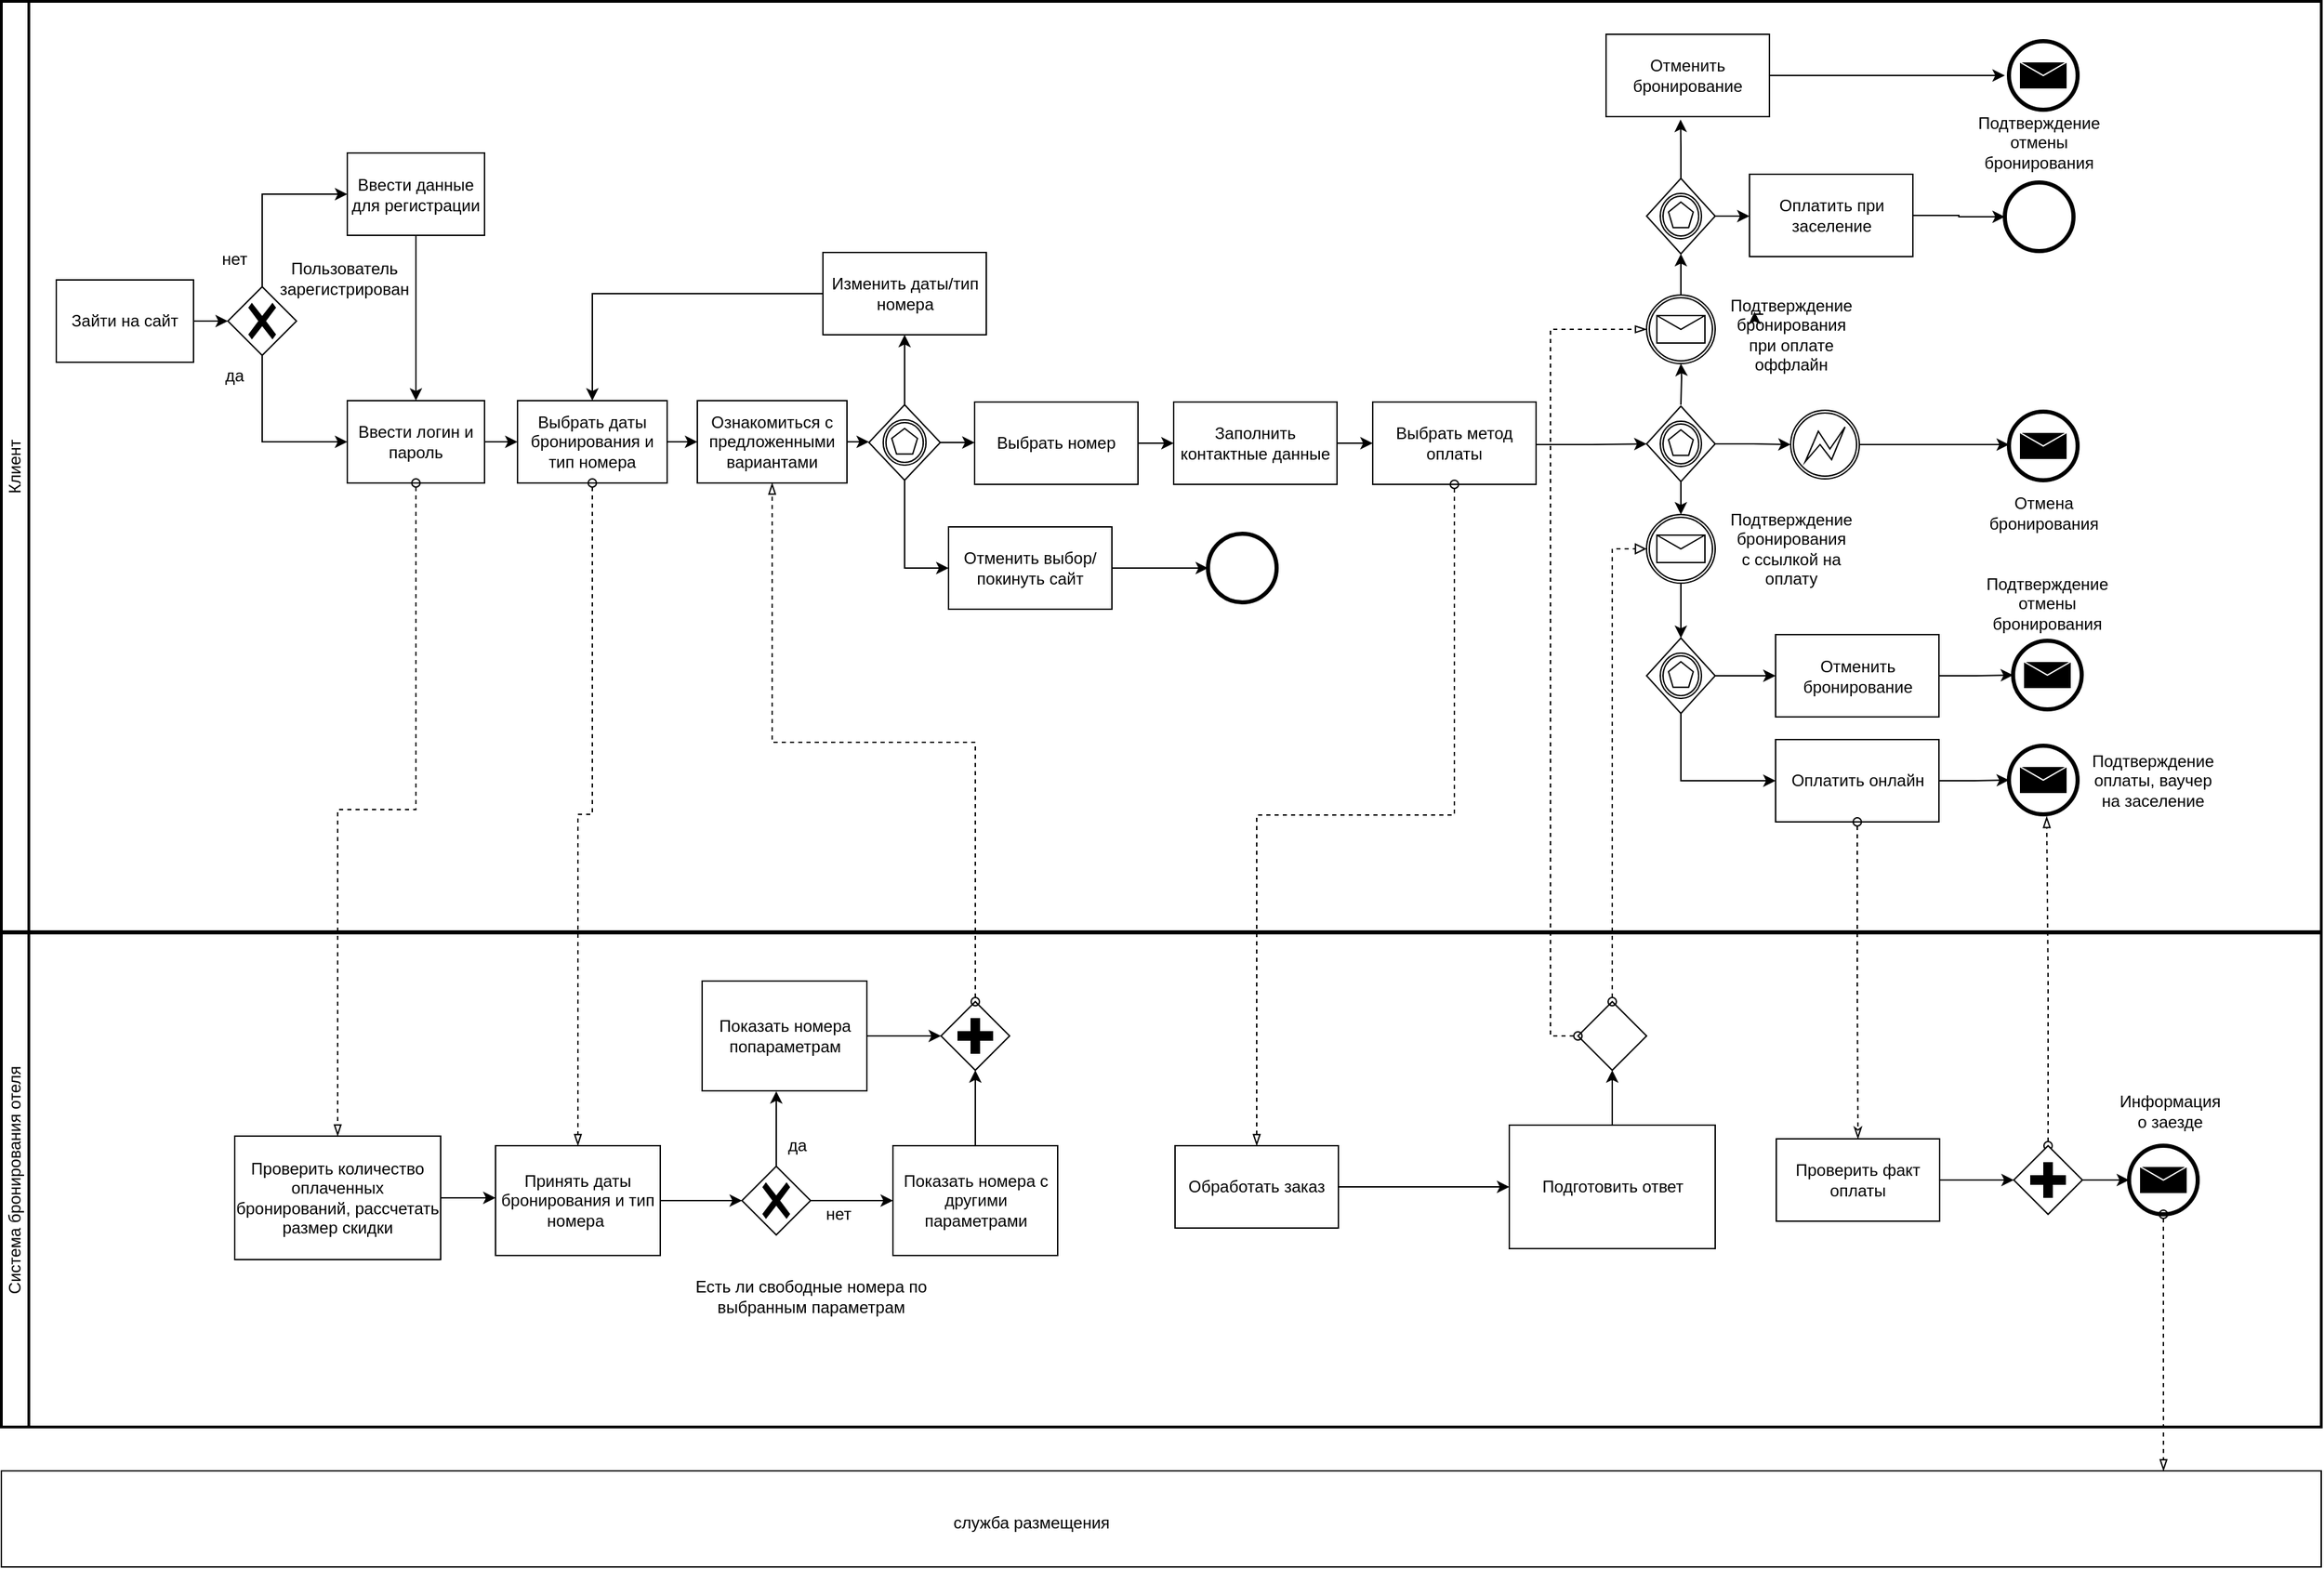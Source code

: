<mxfile version="26.0.10">
  <diagram name="Страница — 1" id="-8I3Ju_DQWI-anv-8iCS">
    <mxGraphModel dx="2570" dy="2111" grid="1" gridSize="10" guides="1" tooltips="1" connect="1" arrows="1" fold="1" page="1" pageScale="1" pageWidth="827" pageHeight="1169" math="0" shadow="0">
      <root>
        <mxCell id="0" />
        <mxCell id="1" parent="0" />
        <mxCell id="0EsYlZYB2VsYlDsrYex--1" value="Клиент" style="swimlane;html=1;startSize=20;fontStyle=0;collapsible=0;horizontal=0;swimlaneLine=1;swimlaneFillColor=#ffffff;strokeWidth=2;whiteSpace=wrap;movable=1;resizable=1;rotatable=1;deletable=1;editable=1;locked=0;connectable=1;" parent="1" vertex="1">
          <mxGeometry x="-70" y="-94" width="1690" height="678" as="geometry" />
        </mxCell>
        <mxCell id="0EsYlZYB2VsYlDsrYex--4" value="Выбрать даты бронирования и тип номера" style="points=[[0.25,0,0],[0.5,0,0],[0.75,0,0],[1,0.25,0],[1,0.5,0],[1,0.75,0],[0.75,1,0],[0.5,1,0],[0.25,1,0],[0,0.75,0],[0,0.5,0],[0,0.25,0]];shape=mxgraph.bpmn.task2;whiteSpace=wrap;rectStyle=rounded;size=10;html=1;container=1;expand=0;collapsible=0;taskMarker=abstract;" parent="0EsYlZYB2VsYlDsrYex--1" vertex="1">
          <mxGeometry x="376" y="291" width="109" height="60" as="geometry" />
        </mxCell>
        <mxCell id="0EsYlZYB2VsYlDsrYex--5" value="Зайти на сайт" style="points=[[0.25,0,0],[0.5,0,0],[0.75,0,0],[1,0.25,0],[1,0.5,0],[1,0.75,0],[0.75,1,0],[0.5,1,0],[0.25,1,0],[0,0.75,0],[0,0.5,0],[0,0.25,0]];shape=mxgraph.bpmn.task2;whiteSpace=wrap;rectStyle=rounded;size=10;html=1;container=1;expand=0;collapsible=0;taskMarker=abstract;" parent="0EsYlZYB2VsYlDsrYex--1" vertex="1">
          <mxGeometry x="40" y="203" width="100" height="60" as="geometry" />
        </mxCell>
        <mxCell id="0EsYlZYB2VsYlDsrYex--16" style="edgeStyle=orthogonalEdgeStyle;rounded=0;orthogonalLoop=1;jettySize=auto;html=1;exitX=0.5;exitY=1;exitDx=0;exitDy=0;exitPerimeter=0;" parent="0EsYlZYB2VsYlDsrYex--1" source="0EsYlZYB2VsYlDsrYex--12" target="0EsYlZYB2VsYlDsrYex--13" edge="1">
          <mxGeometry relative="1" as="geometry" />
        </mxCell>
        <mxCell id="0EsYlZYB2VsYlDsrYex--12" value="Ввести данные для регистрации" style="points=[[0.25,0,0],[0.5,0,0],[0.75,0,0],[1,0.25,0],[1,0.5,0],[1,0.75,0],[0.75,1,0],[0.5,1,0],[0.25,1,0],[0,0.75,0],[0,0.5,0],[0,0.25,0]];shape=mxgraph.bpmn.task2;whiteSpace=wrap;rectStyle=rounded;size=10;html=1;container=1;expand=0;collapsible=0;taskMarker=abstract;" parent="0EsYlZYB2VsYlDsrYex--1" vertex="1">
          <mxGeometry x="252" y="110.5" width="100" height="60" as="geometry" />
        </mxCell>
        <mxCell id="0EsYlZYB2VsYlDsrYex--13" value="Ввести логин и пароль" style="points=[[0.25,0,0],[0.5,0,0],[0.75,0,0],[1,0.25,0],[1,0.5,0],[1,0.75,0],[0.75,1,0],[0.5,1,0],[0.25,1,0],[0,0.75,0],[0,0.5,0],[0,0.25,0]];shape=mxgraph.bpmn.task2;whiteSpace=wrap;rectStyle=rounded;size=10;html=1;container=1;expand=0;collapsible=0;taskMarker=abstract;" parent="0EsYlZYB2VsYlDsrYex--1" vertex="1">
          <mxGeometry x="252" y="291" width="100" height="60" as="geometry" />
        </mxCell>
        <mxCell id="0EsYlZYB2VsYlDsrYex--10" value="" style="points=[[0.25,0.25,0],[0.5,0,0],[0.75,0.25,0],[1,0.5,0],[0.75,0.75,0],[0.5,1,0],[0.25,0.75,0],[0,0.5,0]];shape=mxgraph.bpmn.gateway2;html=1;verticalLabelPosition=bottom;labelBackgroundColor=#ffffff;verticalAlign=top;align=center;perimeter=rhombusPerimeter;outlineConnect=0;outline=none;symbol=none;gwType=exclusive;" parent="0EsYlZYB2VsYlDsrYex--1" vertex="1">
          <mxGeometry x="165" y="208" width="50" height="50" as="geometry" />
        </mxCell>
        <mxCell id="0EsYlZYB2VsYlDsrYex--14" style="edgeStyle=orthogonalEdgeStyle;rounded=0;orthogonalLoop=1;jettySize=auto;html=1;exitX=0.5;exitY=0;exitDx=0;exitDy=0;exitPerimeter=0;entryX=0;entryY=0.5;entryDx=0;entryDy=0;entryPerimeter=0;" parent="0EsYlZYB2VsYlDsrYex--1" source="0EsYlZYB2VsYlDsrYex--10" target="0EsYlZYB2VsYlDsrYex--12" edge="1">
          <mxGeometry relative="1" as="geometry" />
        </mxCell>
        <mxCell id="0EsYlZYB2VsYlDsrYex--15" style="edgeStyle=orthogonalEdgeStyle;rounded=0;orthogonalLoop=1;jettySize=auto;html=1;exitX=0.5;exitY=1;exitDx=0;exitDy=0;exitPerimeter=0;entryX=0;entryY=0.5;entryDx=0;entryDy=0;entryPerimeter=0;" parent="0EsYlZYB2VsYlDsrYex--1" source="0EsYlZYB2VsYlDsrYex--10" target="0EsYlZYB2VsYlDsrYex--13" edge="1">
          <mxGeometry relative="1" as="geometry" />
        </mxCell>
        <mxCell id="0EsYlZYB2VsYlDsrYex--21" style="edgeStyle=orthogonalEdgeStyle;rounded=0;orthogonalLoop=1;jettySize=auto;html=1;exitX=1;exitY=0.5;exitDx=0;exitDy=0;exitPerimeter=0;entryX=0;entryY=0.5;entryDx=0;entryDy=0;entryPerimeter=0;" parent="0EsYlZYB2VsYlDsrYex--1" source="0EsYlZYB2VsYlDsrYex--5" target="0EsYlZYB2VsYlDsrYex--10" edge="1">
          <mxGeometry relative="1" as="geometry" />
        </mxCell>
        <mxCell id="0EsYlZYB2VsYlDsrYex--18" value="нет" style="text;strokeColor=none;align=center;fillColor=none;html=1;verticalAlign=middle;whiteSpace=wrap;rounded=0;" parent="0EsYlZYB2VsYlDsrYex--1" vertex="1">
          <mxGeometry x="140" y="173" width="60" height="30" as="geometry" />
        </mxCell>
        <mxCell id="0EsYlZYB2VsYlDsrYex--20" value="Пользователь зарегистрирован" style="text;strokeColor=none;align=center;fillColor=none;html=1;verticalAlign=middle;whiteSpace=wrap;rounded=0;" parent="0EsYlZYB2VsYlDsrYex--1" vertex="1">
          <mxGeometry x="220" y="187" width="60" height="30" as="geometry" />
        </mxCell>
        <mxCell id="0EsYlZYB2VsYlDsrYex--19" value="да" style="text;strokeColor=none;align=center;fillColor=none;html=1;verticalAlign=middle;whiteSpace=wrap;rounded=0;" parent="0EsYlZYB2VsYlDsrYex--1" vertex="1">
          <mxGeometry x="140" y="258" width="60" height="30" as="geometry" />
        </mxCell>
        <mxCell id="0EsYlZYB2VsYlDsrYex--26" value="Выбрать номер" style="points=[[0.25,0,0],[0.5,0,0],[0.75,0,0],[1,0.25,0],[1,0.5,0],[1,0.75,0],[0.75,1,0],[0.5,1,0],[0.25,1,0],[0,0.75,0],[0,0.5,0],[0,0.25,0]];shape=mxgraph.bpmn.task2;whiteSpace=wrap;rectStyle=rounded;size=10;html=1;container=1;expand=0;collapsible=0;taskMarker=abstract;" parent="0EsYlZYB2VsYlDsrYex--1" vertex="1">
          <mxGeometry x="709" y="292" width="119" height="60" as="geometry" />
        </mxCell>
        <mxCell id="bJJzOUb5ZiV7AwPKgK84-37" style="edgeStyle=orthogonalEdgeStyle;rounded=0;orthogonalLoop=1;jettySize=auto;html=1;exitX=1;exitY=0.5;exitDx=0;exitDy=0;exitPerimeter=0;" edge="1" parent="0EsYlZYB2VsYlDsrYex--1" source="0EsYlZYB2VsYlDsrYex--27" target="0EsYlZYB2VsYlDsrYex--34">
          <mxGeometry relative="1" as="geometry" />
        </mxCell>
        <mxCell id="0EsYlZYB2VsYlDsrYex--27" value="Заполнить контактные данные" style="points=[[0.25,0,0],[0.5,0,0],[0.75,0,0],[1,0.25,0],[1,0.5,0],[1,0.75,0],[0.75,1,0],[0.5,1,0],[0.25,1,0],[0,0.75,0],[0,0.5,0],[0,0.25,0]];shape=mxgraph.bpmn.task2;whiteSpace=wrap;rectStyle=rounded;size=10;html=1;container=1;expand=0;collapsible=0;taskMarker=abstract;" parent="0EsYlZYB2VsYlDsrYex--1" vertex="1">
          <mxGeometry x="854" y="292" width="119" height="60" as="geometry" />
        </mxCell>
        <mxCell id="bJJzOUb5ZiV7AwPKgK84-1" style="edgeStyle=orthogonalEdgeStyle;rounded=0;orthogonalLoop=1;jettySize=auto;html=1;exitX=0.5;exitY=0;exitDx=0;exitDy=0;exitPerimeter=0;" edge="1" parent="0EsYlZYB2VsYlDsrYex--1" source="0EsYlZYB2VsYlDsrYex--31">
          <mxGeometry relative="1" as="geometry">
            <mxPoint x="1223.5" y="184" as="targetPoint" />
          </mxGeometry>
        </mxCell>
        <mxCell id="0EsYlZYB2VsYlDsrYex--31" value="" style="points=[[0.145,0.145,0],[0.5,0,0],[0.855,0.145,0],[1,0.5,0],[0.855,0.855,0],[0.5,1,0],[0.145,0.855,0],[0,0.5,0]];shape=mxgraph.bpmn.event;html=1;verticalLabelPosition=bottom;labelBackgroundColor=#ffffff;verticalAlign=top;align=center;perimeter=ellipsePerimeter;outlineConnect=0;aspect=fixed;outline=catching;symbol=message;" parent="0EsYlZYB2VsYlDsrYex--1" vertex="1">
          <mxGeometry x="1198.5" y="214" width="50" height="50" as="geometry" />
        </mxCell>
        <mxCell id="0EsYlZYB2VsYlDsrYex--33" value="Подтверждение бронирования с ссылкой на оплату" style="text;strokeColor=none;align=center;fillColor=none;html=1;verticalAlign=middle;whiteSpace=wrap;rounded=0;" parent="0EsYlZYB2VsYlDsrYex--1" vertex="1">
          <mxGeometry x="1263.5" y="384" width="80" height="30" as="geometry" />
        </mxCell>
        <mxCell id="0EsYlZYB2VsYlDsrYex--39" value="" style="points=[[0.25,0.25,0],[0.5,0,0],[0.75,0.25,0],[1,0.5,0],[0.75,0.75,0],[0.5,1,0],[0.25,0.75,0],[0,0.5,0]];shape=mxgraph.bpmn.gateway2;html=1;verticalLabelPosition=bottom;labelBackgroundColor=#ffffff;verticalAlign=top;align=center;perimeter=rhombusPerimeter;outlineConnect=0;outline=catching;symbol=multiple;" parent="0EsYlZYB2VsYlDsrYex--1" vertex="1">
          <mxGeometry x="1198.5" y="295" width="50" height="55" as="geometry" />
        </mxCell>
        <mxCell id="0EsYlZYB2VsYlDsrYex--42" style="edgeStyle=orthogonalEdgeStyle;rounded=0;orthogonalLoop=1;jettySize=auto;html=1;" parent="0EsYlZYB2VsYlDsrYex--1" target="0EsYlZYB2VsYlDsrYex--31" edge="1">
          <mxGeometry relative="1" as="geometry">
            <mxPoint x="1223.5" y="294" as="sourcePoint" />
          </mxGeometry>
        </mxCell>
        <mxCell id="0EsYlZYB2VsYlDsrYex--43" value="Отмена бронирования" style="text;strokeColor=none;align=center;fillColor=none;html=1;verticalAlign=middle;whiteSpace=wrap;rounded=0;" parent="0EsYlZYB2VsYlDsrYex--1" vertex="1">
          <mxGeometry x="1447.5" y="358" width="80" height="30" as="geometry" />
        </mxCell>
        <mxCell id="bJJzOUb5ZiV7AwPKgK84-16" style="edgeStyle=orthogonalEdgeStyle;rounded=0;orthogonalLoop=1;jettySize=auto;html=1;exitX=0.5;exitY=1;exitDx=0;exitDy=0;exitPerimeter=0;" edge="1" parent="0EsYlZYB2VsYlDsrYex--1" source="0EsYlZYB2VsYlDsrYex--45">
          <mxGeometry relative="1" as="geometry">
            <mxPoint x="1223.5" y="464" as="targetPoint" />
          </mxGeometry>
        </mxCell>
        <mxCell id="0EsYlZYB2VsYlDsrYex--45" value="" style="points=[[0.145,0.145,0],[0.5,0,0],[0.855,0.145,0],[1,0.5,0],[0.855,0.855,0],[0.5,1,0],[0.145,0.855,0],[0,0.5,0]];shape=mxgraph.bpmn.event;html=1;verticalLabelPosition=bottom;labelBackgroundColor=#ffffff;verticalAlign=top;align=center;perimeter=ellipsePerimeter;outlineConnect=0;aspect=fixed;outline=catching;symbol=message;" parent="0EsYlZYB2VsYlDsrYex--1" vertex="1">
          <mxGeometry x="1198.5" y="374" width="50" height="50" as="geometry" />
        </mxCell>
        <mxCell id="0EsYlZYB2VsYlDsrYex--46" value="Подтверждение бронирования при оплате оффлайн" style="text;strokeColor=none;align=center;fillColor=none;html=1;verticalAlign=middle;whiteSpace=wrap;rounded=0;" parent="0EsYlZYB2VsYlDsrYex--1" vertex="1">
          <mxGeometry x="1263.5" y="228" width="80" height="30" as="geometry" />
        </mxCell>
        <mxCell id="bJJzOUb5ZiV7AwPKgK84-41" style="edgeStyle=orthogonalEdgeStyle;rounded=0;orthogonalLoop=1;jettySize=auto;html=1;exitX=1;exitY=0.5;exitDx=0;exitDy=0;exitPerimeter=0;" edge="1" parent="0EsYlZYB2VsYlDsrYex--1" source="0EsYlZYB2VsYlDsrYex--48">
          <mxGeometry relative="1" as="geometry">
            <mxPoint x="1462.5" y="323" as="targetPoint" />
          </mxGeometry>
        </mxCell>
        <mxCell id="0EsYlZYB2VsYlDsrYex--48" value="" style="points=[[0.145,0.145,0],[0.5,0,0],[0.855,0.145,0],[1,0.5,0],[0.855,0.855,0],[0.5,1,0],[0.145,0.855,0],[0,0.5,0]];shape=mxgraph.bpmn.event;html=1;verticalLabelPosition=bottom;labelBackgroundColor=#ffffff;verticalAlign=top;align=center;perimeter=ellipsePerimeter;outlineConnect=0;aspect=fixed;outline=boundInt;symbol=error;" parent="0EsYlZYB2VsYlDsrYex--1" vertex="1">
          <mxGeometry x="1303.5" y="298" width="50" height="50" as="geometry" />
        </mxCell>
        <mxCell id="0EsYlZYB2VsYlDsrYex--57" value="" style="points=[[0.25,0.25,0],[0.5,0,0],[0.75,0.25,0],[1,0.5,0],[0.75,0.75,0],[0.5,1,0],[0.25,0.75,0],[0,0.5,0]];shape=mxgraph.bpmn.gateway2;html=1;verticalLabelPosition=bottom;labelBackgroundColor=#ffffff;verticalAlign=top;align=center;perimeter=rhombusPerimeter;outlineConnect=0;outline=catching;symbol=multiple;" parent="0EsYlZYB2VsYlDsrYex--1" vertex="1">
          <mxGeometry x="1198.5" y="129" width="50" height="55" as="geometry" />
        </mxCell>
        <mxCell id="bJJzOUb5ZiV7AwPKgK84-2" value="Отменить бронирование" style="points=[[0.25,0,0],[0.5,0,0],[0.75,0,0],[1,0.25,0],[1,0.5,0],[1,0.75,0],[0.75,1,0],[0.5,1,0],[0.25,1,0],[0,0.75,0],[0,0.5,0],[0,0.25,0]];shape=mxgraph.bpmn.task2;whiteSpace=wrap;rectStyle=rounded;size=10;html=1;container=1;expand=0;collapsible=0;taskMarker=abstract;" vertex="1" parent="0EsYlZYB2VsYlDsrYex--1">
          <mxGeometry x="1169" y="24" width="119" height="60" as="geometry" />
        </mxCell>
        <mxCell id="bJJzOUb5ZiV7AwPKgK84-4" style="edgeStyle=orthogonalEdgeStyle;rounded=0;orthogonalLoop=1;jettySize=auto;html=1;exitX=0.5;exitY=0;exitDx=0;exitDy=0;exitPerimeter=0;entryX=0.456;entryY=1.036;entryDx=0;entryDy=0;entryPerimeter=0;" edge="1" parent="0EsYlZYB2VsYlDsrYex--1" source="0EsYlZYB2VsYlDsrYex--57" target="bJJzOUb5ZiV7AwPKgK84-2">
          <mxGeometry relative="1" as="geometry" />
        </mxCell>
        <mxCell id="bJJzOUb5ZiV7AwPKgK84-9" style="edgeStyle=orthogonalEdgeStyle;rounded=0;orthogonalLoop=1;jettySize=auto;html=1;exitX=1;exitY=0.5;exitDx=0;exitDy=0;exitPerimeter=0;entryX=0;entryY=0.5;entryDx=0;entryDy=0;entryPerimeter=0;" edge="1" parent="0EsYlZYB2VsYlDsrYex--1" source="bJJzOUb5ZiV7AwPKgK84-2">
          <mxGeometry relative="1" as="geometry">
            <mxPoint x="1459.5" y="54" as="targetPoint" />
          </mxGeometry>
        </mxCell>
        <mxCell id="bJJzOUb5ZiV7AwPKgK84-10" style="edgeStyle=orthogonalEdgeStyle;rounded=0;orthogonalLoop=1;jettySize=auto;html=1;exitX=0.5;exitY=1;exitDx=0;exitDy=0;exitPerimeter=0;entryX=0.5;entryY=0;entryDx=0;entryDy=0;entryPerimeter=0;" edge="1" parent="0EsYlZYB2VsYlDsrYex--1" source="0EsYlZYB2VsYlDsrYex--39" target="0EsYlZYB2VsYlDsrYex--45">
          <mxGeometry relative="1" as="geometry" />
        </mxCell>
        <mxCell id="bJJzOUb5ZiV7AwPKgK84-11" value="Отменить бронирование" style="points=[[0.25,0,0],[0.5,0,0],[0.75,0,0],[1,0.25,0],[1,0.5,0],[1,0.75,0],[0.75,1,0],[0.5,1,0],[0.25,1,0],[0,0.75,0],[0,0.5,0],[0,0.25,0]];shape=mxgraph.bpmn.task2;whiteSpace=wrap;rectStyle=rounded;size=10;html=1;container=1;expand=0;collapsible=0;taskMarker=abstract;" vertex="1" parent="0EsYlZYB2VsYlDsrYex--1">
          <mxGeometry x="1292.5" y="461.5" width="119" height="60" as="geometry" />
        </mxCell>
        <mxCell id="bJJzOUb5ZiV7AwPKgK84-13" style="edgeStyle=orthogonalEdgeStyle;rounded=0;orthogonalLoop=1;jettySize=auto;html=1;exitX=1;exitY=0.5;exitDx=0;exitDy=0;exitPerimeter=0;entryX=0;entryY=0.5;entryDx=0;entryDy=0;entryPerimeter=0;" edge="1" parent="0EsYlZYB2VsYlDsrYex--1" source="bJJzOUb5ZiV7AwPKgK84-11" target="bJJzOUb5ZiV7AwPKgK84-79">
          <mxGeometry relative="1" as="geometry">
            <mxPoint x="1459.5" y="491.5" as="targetPoint" />
          </mxGeometry>
        </mxCell>
        <mxCell id="bJJzOUb5ZiV7AwPKgK84-17" style="edgeStyle=orthogonalEdgeStyle;rounded=0;orthogonalLoop=1;jettySize=auto;html=1;exitX=1;exitY=0.5;exitDx=0;exitDy=0;exitPerimeter=0;entryX=0;entryY=0.5;entryDx=0;entryDy=0;entryPerimeter=0;" edge="1" parent="0EsYlZYB2VsYlDsrYex--1" source="bJJzOUb5ZiV7AwPKgK84-15" target="bJJzOUb5ZiV7AwPKgK84-11">
          <mxGeometry relative="1" as="geometry">
            <mxPoint x="1273.5" y="491.8" as="targetPoint" />
          </mxGeometry>
        </mxCell>
        <mxCell id="bJJzOUb5ZiV7AwPKgK84-15" value="" style="points=[[0.25,0.25,0],[0.5,0,0],[0.75,0.25,0],[1,0.5,0],[0.75,0.75,0],[0.5,1,0],[0.25,0.75,0],[0,0.5,0]];shape=mxgraph.bpmn.gateway2;html=1;verticalLabelPosition=bottom;labelBackgroundColor=#ffffff;verticalAlign=top;align=center;perimeter=rhombusPerimeter;outlineConnect=0;outline=catching;symbol=multiple;" vertex="1" parent="0EsYlZYB2VsYlDsrYex--1">
          <mxGeometry x="1198.5" y="464" width="50" height="55" as="geometry" />
        </mxCell>
        <mxCell id="bJJzOUb5ZiV7AwPKgK84-21" style="edgeStyle=orthogonalEdgeStyle;rounded=0;orthogonalLoop=1;jettySize=auto;html=1;exitX=1;exitY=0.5;exitDx=0;exitDy=0;exitPerimeter=0;entryX=0;entryY=0.5;entryDx=0;entryDy=0;entryPerimeter=0;" edge="1" parent="0EsYlZYB2VsYlDsrYex--1" source="bJJzOUb5ZiV7AwPKgK84-18" target="bJJzOUb5ZiV7AwPKgK84-83">
          <mxGeometry relative="1" as="geometry">
            <mxPoint x="1460.5" y="172" as="targetPoint" />
          </mxGeometry>
        </mxCell>
        <mxCell id="bJJzOUb5ZiV7AwPKgK84-18" value="Оплатить при заселение" style="points=[[0.25,0,0],[0.5,0,0],[0.75,0,0],[1,0.25,0],[1,0.5,0],[1,0.75,0],[0.75,1,0],[0.5,1,0],[0.25,1,0],[0,0.75,0],[0,0.5,0],[0,0.25,0]];shape=mxgraph.bpmn.task2;whiteSpace=wrap;rectStyle=rounded;size=10;html=1;container=1;expand=0;collapsible=0;taskMarker=abstract;" vertex="1" parent="0EsYlZYB2VsYlDsrYex--1">
          <mxGeometry x="1273.5" y="126" width="119" height="60" as="geometry" />
        </mxCell>
        <mxCell id="bJJzOUb5ZiV7AwPKgK84-52" style="edgeStyle=orthogonalEdgeStyle;rounded=0;orthogonalLoop=1;jettySize=auto;html=1;exitX=1;exitY=0.5;exitDx=0;exitDy=0;exitPerimeter=0;entryX=0;entryY=0.5;entryDx=0;entryDy=0;entryPerimeter=0;" edge="1" parent="0EsYlZYB2VsYlDsrYex--1" source="bJJzOUb5ZiV7AwPKgK84-23" target="0EsYlZYB2VsYlDsrYex--26">
          <mxGeometry relative="1" as="geometry">
            <mxPoint x="710" y="322.667" as="targetPoint" />
          </mxGeometry>
        </mxCell>
        <mxCell id="bJJzOUb5ZiV7AwPKgK84-23" value="" style="points=[[0.25,0.25,0],[0.5,0,0],[0.75,0.25,0],[1,0.5,0],[0.75,0.75,0],[0.5,1,0],[0.25,0.75,0],[0,0.5,0]];shape=mxgraph.bpmn.gateway2;html=1;verticalLabelPosition=bottom;labelBackgroundColor=#ffffff;verticalAlign=top;align=center;perimeter=rhombusPerimeter;outlineConnect=0;outline=catching;symbol=multiple;" vertex="1" parent="0EsYlZYB2VsYlDsrYex--1">
          <mxGeometry x="632" y="294" width="52" height="55" as="geometry" />
        </mxCell>
        <mxCell id="bJJzOUb5ZiV7AwPKgK84-27" value="Изменить даты/тип номера" style="points=[[0.25,0,0],[0.5,0,0],[0.75,0,0],[1,0.25,0],[1,0.5,0],[1,0.75,0],[0.75,1,0],[0.5,1,0],[0.25,1,0],[0,0.75,0],[0,0.5,0],[0,0.25,0]];shape=mxgraph.bpmn.task2;whiteSpace=wrap;rectStyle=rounded;size=10;html=1;container=1;expand=0;collapsible=0;taskMarker=abstract;" vertex="1" parent="0EsYlZYB2VsYlDsrYex--1">
          <mxGeometry x="598.5" y="183" width="119" height="60" as="geometry" />
        </mxCell>
        <mxCell id="bJJzOUb5ZiV7AwPKgK84-28" style="edgeStyle=orthogonalEdgeStyle;rounded=0;orthogonalLoop=1;jettySize=auto;html=1;exitX=0.5;exitY=0;exitDx=0;exitDy=0;exitPerimeter=0;entryX=0.5;entryY=1;entryDx=0;entryDy=0;entryPerimeter=0;" edge="1" parent="0EsYlZYB2VsYlDsrYex--1" source="bJJzOUb5ZiV7AwPKgK84-23" target="bJJzOUb5ZiV7AwPKgK84-27">
          <mxGeometry relative="1" as="geometry" />
        </mxCell>
        <mxCell id="bJJzOUb5ZiV7AwPKgK84-29" style="edgeStyle=orthogonalEdgeStyle;rounded=0;orthogonalLoop=1;jettySize=auto;html=1;exitX=0;exitY=0.5;exitDx=0;exitDy=0;exitPerimeter=0;entryX=0.5;entryY=0;entryDx=0;entryDy=0;entryPerimeter=0;" edge="1" parent="0EsYlZYB2VsYlDsrYex--1" source="bJJzOUb5ZiV7AwPKgK84-27" target="0EsYlZYB2VsYlDsrYex--4">
          <mxGeometry relative="1" as="geometry" />
        </mxCell>
        <mxCell id="bJJzOUb5ZiV7AwPKgK84-30" value="Отменить выбор/покинуть сайт" style="points=[[0.25,0,0],[0.5,0,0],[0.75,0,0],[1,0.25,0],[1,0.5,0],[1,0.75,0],[0.75,1,0],[0.5,1,0],[0.25,1,0],[0,0.75,0],[0,0.5,0],[0,0.25,0]];shape=mxgraph.bpmn.task2;whiteSpace=wrap;rectStyle=rounded;size=10;html=1;container=1;expand=0;collapsible=0;taskMarker=abstract;" vertex="1" parent="0EsYlZYB2VsYlDsrYex--1">
          <mxGeometry x="690" y="383" width="119" height="60" as="geometry" />
        </mxCell>
        <mxCell id="bJJzOUb5ZiV7AwPKgK84-32" style="edgeStyle=orthogonalEdgeStyle;rounded=0;orthogonalLoop=1;jettySize=auto;html=1;exitX=0.5;exitY=1;exitDx=0;exitDy=0;exitPerimeter=0;entryX=0;entryY=0.5;entryDx=0;entryDy=0;entryPerimeter=0;" edge="1" parent="0EsYlZYB2VsYlDsrYex--1" source="bJJzOUb5ZiV7AwPKgK84-23" target="bJJzOUb5ZiV7AwPKgK84-30">
          <mxGeometry relative="1" as="geometry" />
        </mxCell>
        <mxCell id="bJJzOUb5ZiV7AwPKgK84-33" value="" style="points=[[0.145,0.145,0],[0.5,0,0],[0.855,0.145,0],[1,0.5,0],[0.855,0.855,0],[0.5,1,0],[0.145,0.855,0],[0,0.5,0]];shape=mxgraph.bpmn.event;html=1;verticalLabelPosition=bottom;labelBackgroundColor=#ffffff;verticalAlign=top;align=center;perimeter=ellipsePerimeter;outlineConnect=0;aspect=fixed;outline=end;symbol=terminate2;" vertex="1" parent="0EsYlZYB2VsYlDsrYex--1">
          <mxGeometry x="879" y="388" width="50" height="50" as="geometry" />
        </mxCell>
        <mxCell id="bJJzOUb5ZiV7AwPKgK84-34" style="edgeStyle=orthogonalEdgeStyle;rounded=0;orthogonalLoop=1;jettySize=auto;html=1;exitX=1;exitY=0.5;exitDx=0;exitDy=0;exitPerimeter=0;entryX=0;entryY=0.5;entryDx=0;entryDy=0;entryPerimeter=0;" edge="1" parent="0EsYlZYB2VsYlDsrYex--1" source="bJJzOUb5ZiV7AwPKgK84-30" target="bJJzOUb5ZiV7AwPKgK84-33">
          <mxGeometry relative="1" as="geometry" />
        </mxCell>
        <mxCell id="bJJzOUb5ZiV7AwPKgK84-38" style="edgeStyle=orthogonalEdgeStyle;rounded=0;orthogonalLoop=1;jettySize=auto;html=1;exitX=1;exitY=0.517;exitDx=0;exitDy=0;exitPerimeter=0;entryX=0;entryY=0.5;entryDx=0;entryDy=0;entryPerimeter=0;" edge="1" parent="0EsYlZYB2VsYlDsrYex--1" source="0EsYlZYB2VsYlDsrYex--34" target="0EsYlZYB2VsYlDsrYex--39">
          <mxGeometry relative="1" as="geometry">
            <mxPoint x="1135" y="324" as="sourcePoint" />
          </mxGeometry>
        </mxCell>
        <mxCell id="bJJzOUb5ZiV7AwPKgK84-39" style="edgeStyle=orthogonalEdgeStyle;rounded=0;orthogonalLoop=1;jettySize=auto;html=1;exitX=1;exitY=0.5;exitDx=0;exitDy=0;exitPerimeter=0;entryX=0;entryY=0.5;entryDx=0;entryDy=0;entryPerimeter=0;" edge="1" parent="0EsYlZYB2VsYlDsrYex--1" source="0EsYlZYB2VsYlDsrYex--39" target="0EsYlZYB2VsYlDsrYex--48">
          <mxGeometry relative="1" as="geometry" />
        </mxCell>
        <mxCell id="bJJzOUb5ZiV7AwPKgK84-51" style="edgeStyle=orthogonalEdgeStyle;rounded=0;orthogonalLoop=1;jettySize=auto;html=1;exitX=1;exitY=0.5;exitDx=0;exitDy=0;exitPerimeter=0;entryX=0;entryY=0.5;entryDx=0;entryDy=0;entryPerimeter=0;" edge="1" parent="0EsYlZYB2VsYlDsrYex--1" source="0EsYlZYB2VsYlDsrYex--26" target="0EsYlZYB2VsYlDsrYex--27">
          <mxGeometry relative="1" as="geometry">
            <mxPoint x="833" y="321" as="sourcePoint" />
            <mxPoint x="872" y="322" as="targetPoint" />
          </mxGeometry>
        </mxCell>
        <mxCell id="bJJzOUb5ZiV7AwPKgK84-53" value="Ознакомиться с предложенными вариантами" style="points=[[0.25,0,0],[0.5,0,0],[0.75,0,0],[1,0.25,0],[1,0.5,0],[1,0.75,0],[0.75,1,0],[0.5,1,0],[0.25,1,0],[0,0.75,0],[0,0.5,0],[0,0.25,0]];shape=mxgraph.bpmn.task2;whiteSpace=wrap;rectStyle=rounded;size=10;html=1;container=1;expand=0;collapsible=0;taskMarker=abstract;" vertex="1" parent="0EsYlZYB2VsYlDsrYex--1">
          <mxGeometry x="507" y="291" width="109" height="60" as="geometry" />
        </mxCell>
        <mxCell id="bJJzOUb5ZiV7AwPKgK84-55" style="edgeStyle=orthogonalEdgeStyle;rounded=0;orthogonalLoop=1;jettySize=auto;html=1;exitX=1;exitY=0.5;exitDx=0;exitDy=0;exitPerimeter=0;entryX=0;entryY=0.5;entryDx=0;entryDy=0;entryPerimeter=0;" edge="1" parent="0EsYlZYB2VsYlDsrYex--1" source="bJJzOUb5ZiV7AwPKgK84-53" target="bJJzOUb5ZiV7AwPKgK84-23">
          <mxGeometry relative="1" as="geometry" />
        </mxCell>
        <mxCell id="bJJzOUb5ZiV7AwPKgK84-56" style="edgeStyle=orthogonalEdgeStyle;rounded=0;orthogonalLoop=1;jettySize=auto;html=1;exitX=1;exitY=0.5;exitDx=0;exitDy=0;exitPerimeter=0;entryX=0;entryY=0.5;entryDx=0;entryDy=0;entryPerimeter=0;" edge="1" parent="0EsYlZYB2VsYlDsrYex--1" source="0EsYlZYB2VsYlDsrYex--4" target="bJJzOUb5ZiV7AwPKgK84-53">
          <mxGeometry relative="1" as="geometry" />
        </mxCell>
        <mxCell id="bJJzOUb5ZiV7AwPKgK84-57" style="edgeStyle=orthogonalEdgeStyle;rounded=0;orthogonalLoop=1;jettySize=auto;html=1;exitX=1;exitY=0.5;exitDx=0;exitDy=0;exitPerimeter=0;entryX=0;entryY=0.5;entryDx=0;entryDy=0;entryPerimeter=0;" edge="1" parent="0EsYlZYB2VsYlDsrYex--1" source="0EsYlZYB2VsYlDsrYex--13" target="0EsYlZYB2VsYlDsrYex--4">
          <mxGeometry relative="1" as="geometry" />
        </mxCell>
        <mxCell id="bJJzOUb5ZiV7AwPKgK84-75" value="" style="points=[[0.145,0.145,0],[0.5,0,0],[0.855,0.145,0],[1,0.5,0],[0.855,0.855,0],[0.5,1,0],[0.145,0.855,0],[0,0.5,0]];shape=mxgraph.bpmn.event;html=1;verticalLabelPosition=bottom;labelBackgroundColor=#ffffff;verticalAlign=top;align=center;perimeter=ellipsePerimeter;outlineConnect=0;aspect=fixed;outline=end;symbol=message;" vertex="1" parent="0EsYlZYB2VsYlDsrYex--1">
          <mxGeometry x="1462.5" y="299" width="50" height="50" as="geometry" />
        </mxCell>
        <mxCell id="bJJzOUb5ZiV7AwPKgK84-77" value="" style="points=[[0.145,0.145,0],[0.5,0,0],[0.855,0.145,0],[1,0.5,0],[0.855,0.855,0],[0.5,1,0],[0.145,0.855,0],[0,0.5,0]];shape=mxgraph.bpmn.event;html=1;verticalLabelPosition=bottom;labelBackgroundColor=#ffffff;verticalAlign=top;align=center;perimeter=ellipsePerimeter;outlineConnect=0;aspect=fixed;outline=end;symbol=message;" vertex="1" parent="0EsYlZYB2VsYlDsrYex--1">
          <mxGeometry x="1462.5" y="29" width="50" height="50" as="geometry" />
        </mxCell>
        <mxCell id="bJJzOUb5ZiV7AwPKgK84-78" value="Подтверждение отмены бронирования" style="text;strokeColor=none;align=center;fillColor=none;html=1;verticalAlign=middle;whiteSpace=wrap;rounded=0;" vertex="1" parent="0EsYlZYB2VsYlDsrYex--1">
          <mxGeometry x="1437" y="88" width="95" height="30" as="geometry" />
        </mxCell>
        <mxCell id="bJJzOUb5ZiV7AwPKgK84-79" value="" style="points=[[0.145,0.145,0],[0.5,0,0],[0.855,0.145,0],[1,0.5,0],[0.855,0.855,0],[0.5,1,0],[0.145,0.855,0],[0,0.5,0]];shape=mxgraph.bpmn.event;html=1;verticalLabelPosition=bottom;labelBackgroundColor=#ffffff;verticalAlign=top;align=center;perimeter=ellipsePerimeter;outlineConnect=0;aspect=fixed;outline=end;symbol=message;" vertex="1" parent="0EsYlZYB2VsYlDsrYex--1">
          <mxGeometry x="1465.5" y="466" width="50" height="50" as="geometry" />
        </mxCell>
        <mxCell id="bJJzOUb5ZiV7AwPKgK84-80" value="Подтверждение отмены бронирования" style="text;strokeColor=none;align=center;fillColor=none;html=1;verticalAlign=middle;whiteSpace=wrap;rounded=0;" vertex="1" parent="0EsYlZYB2VsYlDsrYex--1">
          <mxGeometry x="1443" y="424" width="95" height="30" as="geometry" />
        </mxCell>
        <mxCell id="bJJzOUb5ZiV7AwPKgK84-83" value="" style="points=[[0.145,0.145,0],[0.5,0,0],[0.855,0.145,0],[1,0.5,0],[0.855,0.855,0],[0.5,1,0],[0.145,0.855,0],[0,0.5,0]];shape=mxgraph.bpmn.event;html=1;verticalLabelPosition=bottom;labelBackgroundColor=#ffffff;verticalAlign=top;align=center;perimeter=ellipsePerimeter;outlineConnect=0;aspect=fixed;outline=end;symbol=terminate2;" vertex="1" parent="0EsYlZYB2VsYlDsrYex--1">
          <mxGeometry x="1459.5" y="132" width="50" height="50" as="geometry" />
        </mxCell>
        <mxCell id="0EsYlZYB2VsYlDsrYex--34" value="Выбрать метод оплаты" style="points=[[0.25,0,0],[0.5,0,0],[0.75,0,0],[1,0.25,0],[1,0.5,0],[1,0.75,0],[0.75,1,0],[0.5,1,0],[0.25,1,0],[0,0.75,0],[0,0.5,0],[0,0.25,0]];shape=mxgraph.bpmn.task2;whiteSpace=wrap;rectStyle=rounded;size=10;html=1;container=1;expand=0;collapsible=0;taskMarker=abstract;" parent="0EsYlZYB2VsYlDsrYex--1" vertex="1">
          <mxGeometry x="999" y="292" width="119" height="60" as="geometry" />
        </mxCell>
        <mxCell id="bJJzOUb5ZiV7AwPKgK84-3" value="Оплатить онлайн" style="points=[[0.25,0,0],[0.5,0,0],[0.75,0,0],[1,0.25,0],[1,0.5,0],[1,0.75,0],[0.75,1,0],[0.5,1,0],[0.25,1,0],[0,0.75,0],[0,0.5,0],[0,0.25,0]];shape=mxgraph.bpmn.task2;whiteSpace=wrap;rectStyle=rounded;size=10;html=1;container=1;expand=0;collapsible=0;taskMarker=abstract;" vertex="1" parent="0EsYlZYB2VsYlDsrYex--1">
          <mxGeometry x="1292.5" y="538" width="119" height="60" as="geometry" />
        </mxCell>
        <mxCell id="bJJzOUb5ZiV7AwPKgK84-74" style="edgeStyle=orthogonalEdgeStyle;rounded=0;orthogonalLoop=1;jettySize=auto;html=1;exitX=1;exitY=0.5;exitDx=0;exitDy=0;exitPerimeter=0;entryX=0;entryY=0.5;entryDx=0;entryDy=0;entryPerimeter=0;" edge="1" parent="0EsYlZYB2VsYlDsrYex--1" source="bJJzOUb5ZiV7AwPKgK84-3" target="bJJzOUb5ZiV7AwPKgK84-73">
          <mxGeometry relative="1" as="geometry" />
        </mxCell>
        <mxCell id="bJJzOUb5ZiV7AwPKgK84-73" value="" style="points=[[0.145,0.145,0],[0.5,0,0],[0.855,0.145,0],[1,0.5,0],[0.855,0.855,0],[0.5,1,0],[0.145,0.855,0],[0,0.5,0]];shape=mxgraph.bpmn.event;html=1;verticalLabelPosition=bottom;labelBackgroundColor=#ffffff;verticalAlign=top;align=center;perimeter=ellipsePerimeter;outlineConnect=0;aspect=fixed;outline=end;symbol=message;" vertex="1" parent="0EsYlZYB2VsYlDsrYex--1">
          <mxGeometry x="1462.5" y="542.5" width="50" height="50" as="geometry" />
        </mxCell>
        <mxCell id="bJJzOUb5ZiV7AwPKgK84-76" value="Подтверждение оплаты, ваучер на заселение" style="text;strokeColor=none;align=center;fillColor=none;html=1;verticalAlign=middle;whiteSpace=wrap;rounded=0;" vertex="1" parent="0EsYlZYB2VsYlDsrYex--1">
          <mxGeometry x="1520" y="552.5" width="95" height="30" as="geometry" />
        </mxCell>
        <mxCell id="bJJzOUb5ZiV7AwPKgK84-113" style="edgeStyle=orthogonalEdgeStyle;rounded=0;orthogonalLoop=1;jettySize=auto;html=1;exitX=1;exitY=0.5;exitDx=0;exitDy=0;exitPerimeter=0;entryX=0;entryY=0.5;entryDx=0;entryDy=0;entryPerimeter=0;" edge="1" parent="0EsYlZYB2VsYlDsrYex--1" source="0EsYlZYB2VsYlDsrYex--57" target="bJJzOUb5ZiV7AwPKgK84-18">
          <mxGeometry relative="1" as="geometry" />
        </mxCell>
        <mxCell id="bJJzOUb5ZiV7AwPKgK84-114" style="edgeStyle=orthogonalEdgeStyle;rounded=0;orthogonalLoop=1;jettySize=auto;html=1;exitX=0.25;exitY=0;exitDx=0;exitDy=0;entryX=0.171;entryY=-0.057;entryDx=0;entryDy=0;entryPerimeter=0;" edge="1" parent="0EsYlZYB2VsYlDsrYex--1" source="0EsYlZYB2VsYlDsrYex--46" target="0EsYlZYB2VsYlDsrYex--46">
          <mxGeometry relative="1" as="geometry" />
        </mxCell>
        <mxCell id="bJJzOUb5ZiV7AwPKgK84-115" style="edgeStyle=orthogonalEdgeStyle;rounded=0;orthogonalLoop=1;jettySize=auto;html=1;exitX=0.5;exitY=1;exitDx=0;exitDy=0;exitPerimeter=0;entryX=0;entryY=0.5;entryDx=0;entryDy=0;entryPerimeter=0;" edge="1" parent="0EsYlZYB2VsYlDsrYex--1" source="bJJzOUb5ZiV7AwPKgK84-15" target="bJJzOUb5ZiV7AwPKgK84-3">
          <mxGeometry relative="1" as="geometry" />
        </mxCell>
        <mxCell id="0EsYlZYB2VsYlDsrYex--3" value="Служба размещения" style="swimlane;html=1;startSize=20;fontStyle=0;collapsible=0;horizontal=1;swimlaneLine=0;fillColor=none;whiteSpace=wrap;" parent="1" vertex="1">
          <mxGeometry x="10" y="860" width="810" height="35" as="geometry" />
        </mxCell>
        <mxCell id="0EsYlZYB2VsYlDsrYex--7" value="Система бронирования отеля" style="swimlane;html=1;startSize=20;fontStyle=0;collapsible=0;horizontal=0;swimlaneLine=1;swimlaneFillColor=#ffffff;strokeWidth=2;whiteSpace=wrap;" parent="1" vertex="1">
          <mxGeometry x="-70" y="585" width="1690" height="360" as="geometry" />
        </mxCell>
        <mxCell id="0EsYlZYB2VsYlDsrYex--8" value="Показать номера попараметрам" style="points=[[0.25,0,0],[0.5,0,0],[0.75,0,0],[1,0.25,0],[1,0.5,0],[1,0.75,0],[0.75,1,0],[0.5,1,0],[0.25,1,0],[0,0.75,0],[0,0.5,0],[0,0.25,0]];shape=mxgraph.bpmn.task2;whiteSpace=wrap;rectStyle=rounded;size=10;html=1;container=1;expand=0;collapsible=0;taskMarker=abstract;" parent="0EsYlZYB2VsYlDsrYex--7" vertex="1">
          <mxGeometry x="510.5" y="35" width="120" height="80" as="geometry" />
        </mxCell>
        <mxCell id="0EsYlZYB2VsYlDsrYex--9" value="Принять даты бронирования и тип номера&amp;nbsp;" style="points=[[0.25,0,0],[0.5,0,0],[0.75,0,0],[1,0.25,0],[1,0.5,0],[1,0.75,0],[0.75,1,0],[0.5,1,0],[0.25,1,0],[0,0.75,0],[0,0.5,0],[0,0.25,0]];shape=mxgraph.bpmn.task2;whiteSpace=wrap;rectStyle=rounded;size=10;html=1;container=1;expand=0;collapsible=0;taskMarker=abstract;" parent="0EsYlZYB2VsYlDsrYex--7" vertex="1">
          <mxGeometry x="360" y="155" width="120" height="80" as="geometry" />
        </mxCell>
        <mxCell id="bJJzOUb5ZiV7AwPKgK84-48" style="edgeStyle=orthogonalEdgeStyle;rounded=0;orthogonalLoop=1;jettySize=auto;html=1;exitX=1;exitY=0.5;exitDx=0;exitDy=0;exitPerimeter=0;entryX=0;entryY=0.5;entryDx=0;entryDy=0;entryPerimeter=0;" edge="1" parent="0EsYlZYB2VsYlDsrYex--7" source="bJJzOUb5ZiV7AwPKgK84-42" target="bJJzOUb5ZiV7AwPKgK84-46">
          <mxGeometry relative="1" as="geometry">
            <mxPoint x="819.5" y="196.667" as="targetPoint" />
          </mxGeometry>
        </mxCell>
        <mxCell id="bJJzOUb5ZiV7AwPKgK84-42" value="" style="points=[[0.25,0.25,0],[0.5,0,0],[0.75,0.25,0],[1,0.5,0],[0.75,0.75,0],[0.5,1,0],[0.25,0.75,0],[0,0.5,0]];shape=mxgraph.bpmn.gateway2;html=1;verticalLabelPosition=bottom;labelBackgroundColor=#ffffff;verticalAlign=top;align=center;perimeter=rhombusPerimeter;outlineConnect=0;outline=none;symbol=none;gwType=exclusive;" vertex="1" parent="0EsYlZYB2VsYlDsrYex--7">
          <mxGeometry x="539.5" y="170" width="50" height="50" as="geometry" />
        </mxCell>
        <mxCell id="bJJzOUb5ZiV7AwPKgK84-44" style="edgeStyle=orthogonalEdgeStyle;rounded=0;orthogonalLoop=1;jettySize=auto;html=1;exitX=1;exitY=0.5;exitDx=0;exitDy=0;exitPerimeter=0;entryX=0;entryY=0.5;entryDx=0;entryDy=0;entryPerimeter=0;" edge="1" parent="0EsYlZYB2VsYlDsrYex--7" source="0EsYlZYB2VsYlDsrYex--9" target="bJJzOUb5ZiV7AwPKgK84-42">
          <mxGeometry relative="1" as="geometry" />
        </mxCell>
        <mxCell id="bJJzOUb5ZiV7AwPKgK84-45" value="Есть ли свободные номера по выбранным параметрам" style="text;strokeColor=none;align=center;fillColor=none;html=1;verticalAlign=middle;whiteSpace=wrap;rounded=0;" vertex="1" parent="0EsYlZYB2VsYlDsrYex--7">
          <mxGeometry x="499.5" y="250" width="180" height="30" as="geometry" />
        </mxCell>
        <mxCell id="bJJzOUb5ZiV7AwPKgK84-60" style="edgeStyle=orthogonalEdgeStyle;rounded=0;orthogonalLoop=1;jettySize=auto;html=1;exitX=0.5;exitY=0;exitDx=0;exitDy=0;exitPerimeter=0;" edge="1" parent="0EsYlZYB2VsYlDsrYex--7" source="bJJzOUb5ZiV7AwPKgK84-46" target="bJJzOUb5ZiV7AwPKgK84-59">
          <mxGeometry relative="1" as="geometry" />
        </mxCell>
        <mxCell id="bJJzOUb5ZiV7AwPKgK84-46" value="Показать номера с другими параметрами" style="points=[[0.25,0,0],[0.5,0,0],[0.75,0,0],[1,0.25,0],[1,0.5,0],[1,0.75,0],[0.75,1,0],[0.5,1,0],[0.25,1,0],[0,0.75,0],[0,0.5,0],[0,0.25,0]];shape=mxgraph.bpmn.task2;whiteSpace=wrap;rectStyle=rounded;size=10;html=1;container=1;expand=0;collapsible=0;taskMarker=abstract;" vertex="1" parent="0EsYlZYB2VsYlDsrYex--7">
          <mxGeometry x="649.5" y="155" width="120" height="80" as="geometry" />
        </mxCell>
        <mxCell id="bJJzOUb5ZiV7AwPKgK84-47" style="edgeStyle=orthogonalEdgeStyle;rounded=0;orthogonalLoop=1;jettySize=auto;html=1;exitX=0.5;exitY=0;exitDx=0;exitDy=0;exitPerimeter=0;entryX=0.45;entryY=1.004;entryDx=0;entryDy=0;entryPerimeter=0;" edge="1" parent="0EsYlZYB2VsYlDsrYex--7" source="bJJzOUb5ZiV7AwPKgK84-42" target="0EsYlZYB2VsYlDsrYex--8">
          <mxGeometry relative="1" as="geometry" />
        </mxCell>
        <mxCell id="bJJzOUb5ZiV7AwPKgK84-49" value="да" style="text;strokeColor=none;align=center;fillColor=none;html=1;verticalAlign=middle;whiteSpace=wrap;rounded=0;" vertex="1" parent="0EsYlZYB2VsYlDsrYex--7">
          <mxGeometry x="549.5" y="125" width="60" height="60" as="geometry" />
        </mxCell>
        <mxCell id="bJJzOUb5ZiV7AwPKgK84-50" value="нет" style="text;strokeColor=none;align=center;fillColor=none;html=1;verticalAlign=middle;whiteSpace=wrap;rounded=0;" vertex="1" parent="0EsYlZYB2VsYlDsrYex--7">
          <mxGeometry x="579.5" y="175" width="60" height="60" as="geometry" />
        </mxCell>
        <mxCell id="bJJzOUb5ZiV7AwPKgK84-59" value="" style="points=[[0.25,0.25,0],[0.5,0,0],[0.75,0.25,0],[1,0.5,0],[0.75,0.75,0],[0.5,1,0],[0.25,0.75,0],[0,0.5,0]];shape=mxgraph.bpmn.gateway2;html=1;verticalLabelPosition=bottom;labelBackgroundColor=#ffffff;verticalAlign=top;align=center;perimeter=rhombusPerimeter;outlineConnect=0;outline=none;symbol=none;gwType=parallel;" vertex="1" parent="0EsYlZYB2VsYlDsrYex--7">
          <mxGeometry x="684.5" y="50" width="50" height="50" as="geometry" />
        </mxCell>
        <mxCell id="bJJzOUb5ZiV7AwPKgK84-61" style="edgeStyle=orthogonalEdgeStyle;rounded=0;orthogonalLoop=1;jettySize=auto;html=1;exitX=1;exitY=0.5;exitDx=0;exitDy=0;exitPerimeter=0;entryX=0;entryY=0.5;entryDx=0;entryDy=0;entryPerimeter=0;" edge="1" parent="0EsYlZYB2VsYlDsrYex--7" source="0EsYlZYB2VsYlDsrYex--8" target="bJJzOUb5ZiV7AwPKgK84-59">
          <mxGeometry relative="1" as="geometry" />
        </mxCell>
        <mxCell id="bJJzOUb5ZiV7AwPKgK84-67" style="edgeStyle=orthogonalEdgeStyle;rounded=0;orthogonalLoop=1;jettySize=auto;html=1;exitX=1;exitY=0.5;exitDx=0;exitDy=0;exitPerimeter=0;" edge="1" parent="0EsYlZYB2VsYlDsrYex--7" source="bJJzOUb5ZiV7AwPKgK84-65">
          <mxGeometry relative="1" as="geometry">
            <mxPoint x="360" y="193" as="targetPoint" />
          </mxGeometry>
        </mxCell>
        <mxCell id="bJJzOUb5ZiV7AwPKgK84-65" value="Проверить количество оплаченных бронирований, рассчетать размер скидки" style="points=[[0.25,0,0],[0.5,0,0],[0.75,0,0],[1,0.25,0],[1,0.5,0],[1,0.75,0],[0.75,1,0],[0.5,1,0],[0.25,1,0],[0,0.75,0],[0,0.5,0],[0,0.25,0]];shape=mxgraph.bpmn.task2;whiteSpace=wrap;rectStyle=rounded;size=10;html=1;container=1;expand=0;collapsible=0;taskMarker=abstract;isLoopSub=1;" vertex="1" parent="0EsYlZYB2VsYlDsrYex--7">
          <mxGeometry x="170" y="148" width="150" height="90" as="geometry" />
        </mxCell>
        <mxCell id="bJJzOUb5ZiV7AwPKgK84-84" value="Обработать заказ" style="points=[[0.25,0,0],[0.5,0,0],[0.75,0,0],[1,0.25,0],[1,0.5,0],[1,0.75,0],[0.75,1,0],[0.5,1,0],[0.25,1,0],[0,0.75,0],[0,0.5,0],[0,0.25,0]];shape=mxgraph.bpmn.task2;whiteSpace=wrap;rectStyle=rounded;size=10;html=1;container=1;expand=0;collapsible=0;taskMarker=abstract;" vertex="1" parent="0EsYlZYB2VsYlDsrYex--7">
          <mxGeometry x="855" y="155" width="119" height="60" as="geometry" />
        </mxCell>
        <mxCell id="bJJzOUb5ZiV7AwPKgK84-103" value="Подготовить ответ" style="points=[[0.25,0,0],[0.5,0,0],[0.75,0,0],[1,0.25,0],[1,0.5,0],[1,0.75,0],[0.75,1,0],[0.5,1,0],[0.25,1,0],[0,0.75,0],[0,0.5,0],[0,0.25,0]];shape=mxgraph.bpmn.task2;whiteSpace=wrap;rectStyle=rounded;size=10;html=1;container=1;expand=0;collapsible=0;taskMarker=abstract;isLoopSub=1;" vertex="1" parent="0EsYlZYB2VsYlDsrYex--7">
          <mxGeometry x="1098.5" y="140" width="150" height="90" as="geometry" />
        </mxCell>
        <mxCell id="bJJzOUb5ZiV7AwPKgK84-104" style="edgeStyle=orthogonalEdgeStyle;rounded=0;orthogonalLoop=1;jettySize=auto;html=1;exitX=1;exitY=0.5;exitDx=0;exitDy=0;exitPerimeter=0;entryX=0;entryY=0.5;entryDx=0;entryDy=0;entryPerimeter=0;" edge="1" parent="0EsYlZYB2VsYlDsrYex--7" source="bJJzOUb5ZiV7AwPKgK84-84" target="bJJzOUb5ZiV7AwPKgK84-103">
          <mxGeometry relative="1" as="geometry" />
        </mxCell>
        <mxCell id="bJJzOUb5ZiV7AwPKgK84-106" value="" style="points=[[0.25,0.25,0],[0.5,0,0],[0.75,0.25,0],[1,0.5,0],[0.75,0.75,0],[0.5,1,0],[0.25,0.75,0],[0,0.5,0]];shape=mxgraph.bpmn.gateway2;html=1;verticalLabelPosition=bottom;labelBackgroundColor=#ffffff;verticalAlign=top;align=center;perimeter=rhombusPerimeter;outlineConnect=0;outline=none;symbol=none;" vertex="1" parent="0EsYlZYB2VsYlDsrYex--7">
          <mxGeometry x="1148.5" y="50" width="50" height="50" as="geometry" />
        </mxCell>
        <mxCell id="bJJzOUb5ZiV7AwPKgK84-107" style="edgeStyle=orthogonalEdgeStyle;rounded=0;orthogonalLoop=1;jettySize=auto;html=1;exitX=0.5;exitY=0;exitDx=0;exitDy=0;exitPerimeter=0;entryX=0.5;entryY=1;entryDx=0;entryDy=0;entryPerimeter=0;" edge="1" parent="0EsYlZYB2VsYlDsrYex--7" source="bJJzOUb5ZiV7AwPKgK84-103" target="bJJzOUb5ZiV7AwPKgK84-106">
          <mxGeometry relative="1" as="geometry" />
        </mxCell>
        <mxCell id="bJJzOUb5ZiV7AwPKgK84-118" style="edgeStyle=orthogonalEdgeStyle;rounded=0;orthogonalLoop=1;jettySize=auto;html=1;dashed=1;startArrow=oval;startFill=0;endArrow=blockThin;endFill=0;exitX=0.5;exitY=0;exitDx=0;exitDy=0;exitPerimeter=0;" edge="1" parent="0EsYlZYB2VsYlDsrYex--7" source="bJJzOUb5ZiV7AwPKgK84-119">
          <mxGeometry relative="1" as="geometry">
            <mxPoint x="1490" y="-85" as="targetPoint" />
            <mxPoint x="1500" y="215" as="sourcePoint" />
          </mxGeometry>
        </mxCell>
        <mxCell id="bJJzOUb5ZiV7AwPKgK84-120" style="edgeStyle=orthogonalEdgeStyle;rounded=0;orthogonalLoop=1;jettySize=auto;html=1;exitX=1;exitY=0.5;exitDx=0;exitDy=0;exitPerimeter=0;" edge="1" parent="0EsYlZYB2VsYlDsrYex--7" source="bJJzOUb5ZiV7AwPKgK84-116" target="bJJzOUb5ZiV7AwPKgK84-119">
          <mxGeometry relative="1" as="geometry" />
        </mxCell>
        <mxCell id="bJJzOUb5ZiV7AwPKgK84-116" value="Проверить факт оплаты" style="points=[[0.25,0,0],[0.5,0,0],[0.75,0,0],[1,0.25,0],[1,0.5,0],[1,0.75,0],[0.75,1,0],[0.5,1,0],[0.25,1,0],[0,0.75,0],[0,0.5,0],[0,0.25,0]];shape=mxgraph.bpmn.task2;whiteSpace=wrap;rectStyle=rounded;size=10;html=1;container=1;expand=0;collapsible=0;taskMarker=abstract;" vertex="1" parent="0EsYlZYB2VsYlDsrYex--7">
          <mxGeometry x="1293" y="150" width="119" height="60" as="geometry" />
        </mxCell>
        <mxCell id="bJJzOUb5ZiV7AwPKgK84-119" value="" style="points=[[0.25,0.25,0],[0.5,0,0],[0.75,0.25,0],[1,0.5,0],[0.75,0.75,0],[0.5,1,0],[0.25,0.75,0],[0,0.5,0]];shape=mxgraph.bpmn.gateway2;html=1;verticalLabelPosition=bottom;labelBackgroundColor=#ffffff;verticalAlign=top;align=center;perimeter=rhombusPerimeter;outlineConnect=0;outline=none;symbol=none;gwType=parallel;" vertex="1" parent="0EsYlZYB2VsYlDsrYex--7">
          <mxGeometry x="1466" y="155" width="50" height="50" as="geometry" />
        </mxCell>
        <mxCell id="bJJzOUb5ZiV7AwPKgK84-121" value="" style="points=[[0.145,0.145,0],[0.5,0,0],[0.855,0.145,0],[1,0.5,0],[0.855,0.855,0],[0.5,1,0],[0.145,0.855,0],[0,0.5,0]];shape=mxgraph.bpmn.event;html=1;verticalLabelPosition=bottom;labelBackgroundColor=#ffffff;verticalAlign=top;align=center;perimeter=ellipsePerimeter;outlineConnect=0;aspect=fixed;outline=end;symbol=message;" vertex="1" parent="0EsYlZYB2VsYlDsrYex--7">
          <mxGeometry x="1550" y="155" width="50" height="50" as="geometry" />
        </mxCell>
        <mxCell id="bJJzOUb5ZiV7AwPKgK84-122" style="edgeStyle=orthogonalEdgeStyle;rounded=0;orthogonalLoop=1;jettySize=auto;html=1;exitX=1;exitY=0.5;exitDx=0;exitDy=0;exitPerimeter=0;entryX=0;entryY=0.5;entryDx=0;entryDy=0;entryPerimeter=0;" edge="1" parent="0EsYlZYB2VsYlDsrYex--7" source="bJJzOUb5ZiV7AwPKgK84-119" target="bJJzOUb5ZiV7AwPKgK84-121">
          <mxGeometry relative="1" as="geometry" />
        </mxCell>
        <mxCell id="bJJzOUb5ZiV7AwPKgK84-123" value="Информация о заезде" style="text;strokeColor=none;align=center;fillColor=none;html=1;verticalAlign=middle;whiteSpace=wrap;rounded=0;" vertex="1" parent="0EsYlZYB2VsYlDsrYex--7">
          <mxGeometry x="1550" y="115" width="60" height="30" as="geometry" />
        </mxCell>
        <mxCell id="bJJzOUb5ZiV7AwPKgK84-43" style="edgeStyle=orthogonalEdgeStyle;rounded=0;orthogonalLoop=1;jettySize=auto;html=1;exitX=0.5;exitY=1;exitDx=0;exitDy=0;exitPerimeter=0;entryX=0.5;entryY=0;entryDx=0;entryDy=0;entryPerimeter=0;dashed=1;endArrow=blockThin;endFill=0;startArrow=oval;startFill=0;" edge="1" parent="1" source="0EsYlZYB2VsYlDsrYex--4" target="0EsYlZYB2VsYlDsrYex--9">
          <mxGeometry relative="1" as="geometry" />
        </mxCell>
        <mxCell id="bJJzOUb5ZiV7AwPKgK84-62" style="edgeStyle=orthogonalEdgeStyle;rounded=0;orthogonalLoop=1;jettySize=auto;html=1;exitX=0.5;exitY=0;exitDx=0;exitDy=0;exitPerimeter=0;entryX=0.5;entryY=1;entryDx=0;entryDy=0;entryPerimeter=0;endArrow=blockThin;endFill=0;dashed=1;startArrow=oval;startFill=0;" edge="1" parent="1" source="bJJzOUb5ZiV7AwPKgK84-59" target="bJJzOUb5ZiV7AwPKgK84-53">
          <mxGeometry relative="1" as="geometry" />
        </mxCell>
        <mxCell id="bJJzOUb5ZiV7AwPKgK84-66" style="edgeStyle=orthogonalEdgeStyle;rounded=0;orthogonalLoop=1;jettySize=auto;html=1;exitX=0.5;exitY=1;exitDx=0;exitDy=0;exitPerimeter=0;entryX=0.5;entryY=0;entryDx=0;entryDy=0;entryPerimeter=0;endArrow=blockThin;endFill=0;dashed=1;startArrow=oval;startFill=0;" edge="1" parent="1" source="0EsYlZYB2VsYlDsrYex--13" target="bJJzOUb5ZiV7AwPKgK84-65">
          <mxGeometry relative="1" as="geometry" />
        </mxCell>
        <mxCell id="bJJzOUb5ZiV7AwPKgK84-68" value="" style="swimlane;html=1;startSize=20;fontStyle=0;collapsible=0;horizontal=1;swimlaneLine=0;fillColor=#FFFFFF;whiteSpace=wrap;swimlaneFillColor=#FFFFFF;" vertex="1" parent="1">
          <mxGeometry x="-70" y="977" width="1690" height="70" as="geometry" />
        </mxCell>
        <mxCell id="bJJzOUb5ZiV7AwPKgK84-69" value="служба размещения" style="text;html=1;align=center;verticalAlign=middle;resizable=0;points=[];autosize=1;strokeColor=none;fillColor=none;" vertex="1" parent="1">
          <mxGeometry x="610" y="1000" width="140" height="30" as="geometry" />
        </mxCell>
        <mxCell id="bJJzOUb5ZiV7AwPKgK84-85" style="edgeStyle=orthogonalEdgeStyle;rounded=0;orthogonalLoop=1;jettySize=auto;html=1;exitX=0.5;exitY=1;exitDx=0;exitDy=0;exitPerimeter=0;entryX=0.5;entryY=0;entryDx=0;entryDy=0;entryPerimeter=0;dashed=1;endArrow=blockThin;endFill=0;startArrow=oval;startFill=0;" edge="1" parent="1" source="0EsYlZYB2VsYlDsrYex--34" target="bJJzOUb5ZiV7AwPKgK84-84">
          <mxGeometry relative="1" as="geometry" />
        </mxCell>
        <mxCell id="bJJzOUb5ZiV7AwPKgK84-109" style="edgeStyle=orthogonalEdgeStyle;rounded=0;orthogonalLoop=1;jettySize=auto;html=1;exitX=0;exitY=0.5;exitDx=0;exitDy=0;exitPerimeter=0;entryX=0;entryY=0.5;entryDx=0;entryDy=0;entryPerimeter=0;dashed=1;endArrow=blockThin;endFill=0;startArrow=oval;startFill=0;" edge="1" parent="1" source="bJJzOUb5ZiV7AwPKgK84-106" target="0EsYlZYB2VsYlDsrYex--31">
          <mxGeometry relative="1" as="geometry">
            <mxPoint x="1090" y="220" as="targetPoint" />
          </mxGeometry>
        </mxCell>
        <mxCell id="bJJzOUb5ZiV7AwPKgK84-108" style="edgeStyle=orthogonalEdgeStyle;rounded=0;orthogonalLoop=1;jettySize=auto;html=1;exitX=0.5;exitY=0;exitDx=0;exitDy=0;exitPerimeter=0;entryX=0;entryY=0.5;entryDx=0;entryDy=0;entryPerimeter=0;dashed=1;endArrow=block;endFill=0;startArrow=oval;startFill=0;" edge="1" parent="1" source="bJJzOUb5ZiV7AwPKgK84-106" target="0EsYlZYB2VsYlDsrYex--45">
          <mxGeometry relative="1" as="geometry" />
        </mxCell>
        <mxCell id="bJJzOUb5ZiV7AwPKgK84-117" style="edgeStyle=orthogonalEdgeStyle;rounded=0;orthogonalLoop=1;jettySize=auto;html=1;exitX=0.5;exitY=1;exitDx=0;exitDy=0;exitPerimeter=0;entryX=0.5;entryY=0;entryDx=0;entryDy=0;entryPerimeter=0;dashed=1;startArrow=oval;startFill=0;endArrow=classicThin;endFill=0;" edge="1" parent="1" source="bJJzOUb5ZiV7AwPKgK84-3" target="bJJzOUb5ZiV7AwPKgK84-116">
          <mxGeometry relative="1" as="geometry" />
        </mxCell>
        <mxCell id="bJJzOUb5ZiV7AwPKgK84-124" style="edgeStyle=orthogonalEdgeStyle;rounded=0;orthogonalLoop=1;jettySize=auto;html=1;exitX=0.5;exitY=1;exitDx=0;exitDy=0;exitPerimeter=0;entryX=0.932;entryY=0;entryDx=0;entryDy=0;entryPerimeter=0;dashed=1;startArrow=oval;startFill=0;endArrow=blockThin;endFill=0;" edge="1" parent="1" source="bJJzOUb5ZiV7AwPKgK84-121" target="bJJzOUb5ZiV7AwPKgK84-68">
          <mxGeometry relative="1" as="geometry" />
        </mxCell>
      </root>
    </mxGraphModel>
  </diagram>
</mxfile>
